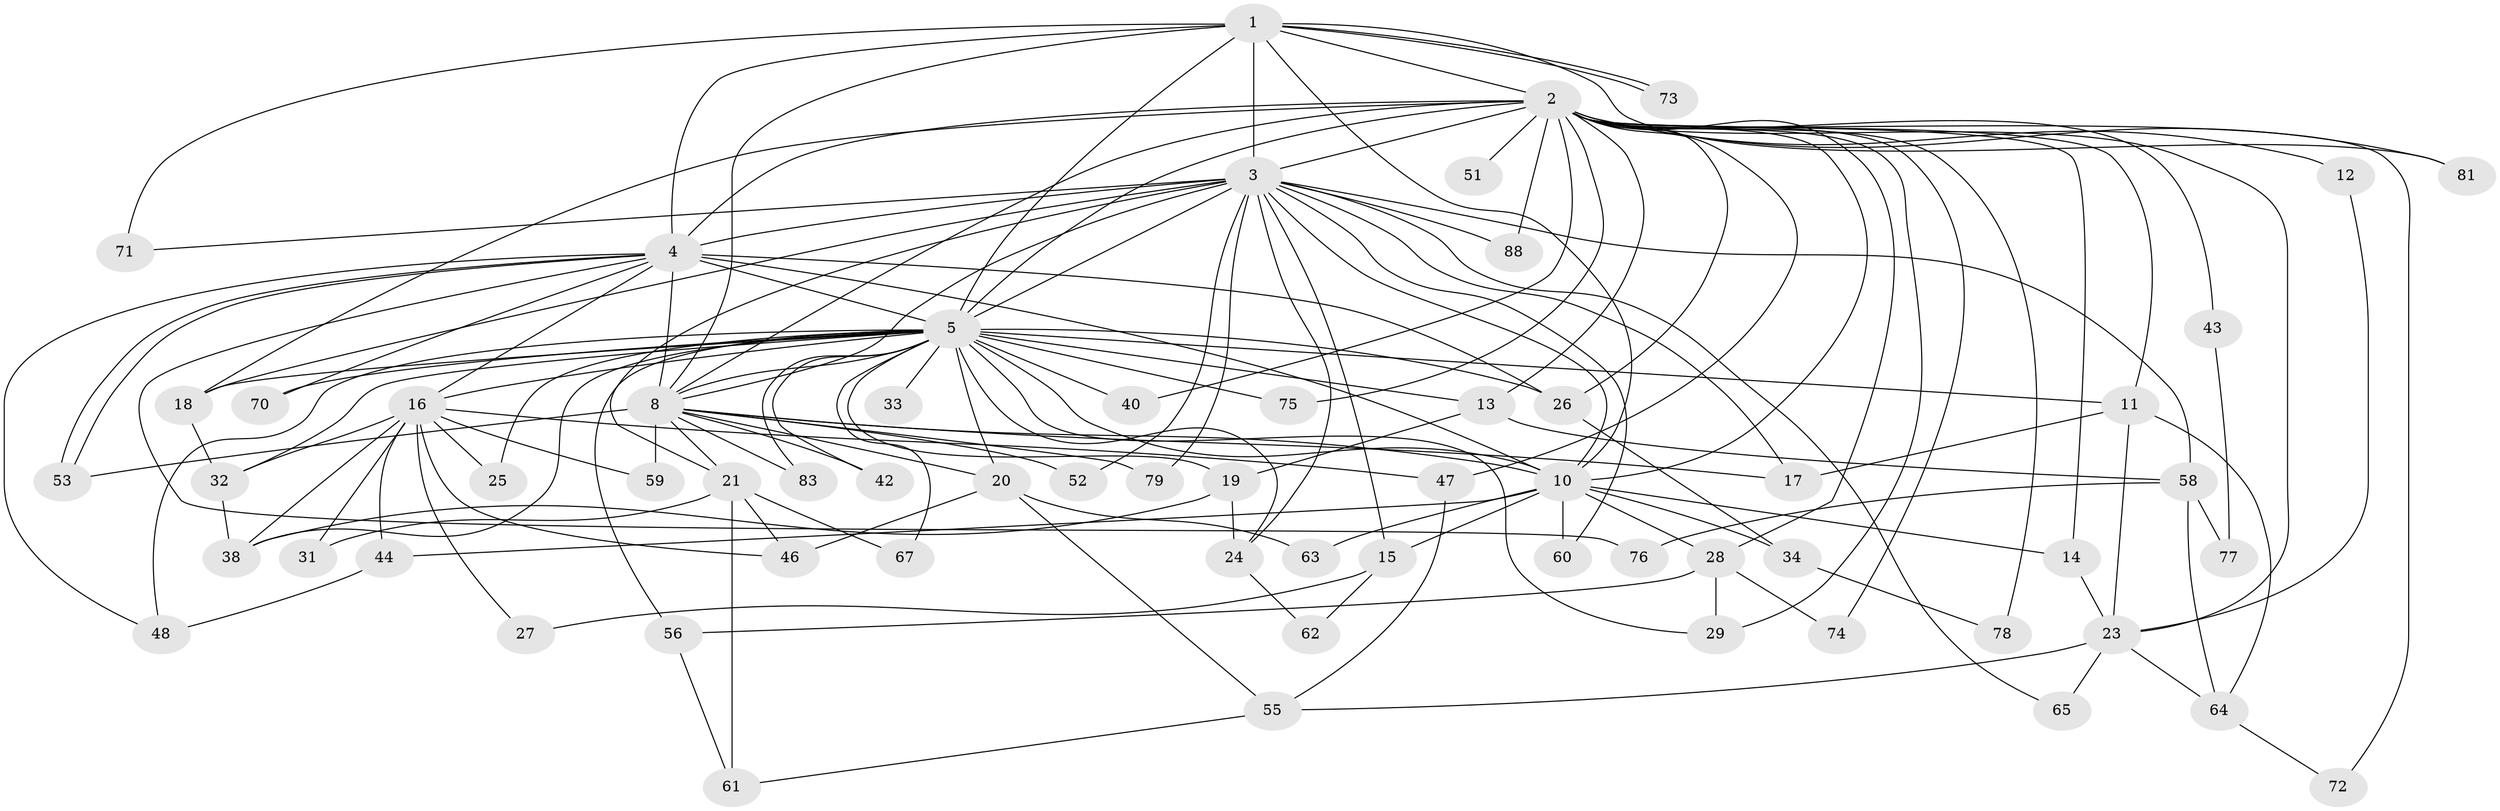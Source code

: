 // original degree distribution, {14: 0.022727272727272728, 13: 0.011363636363636364, 17: 0.022727272727272728, 26: 0.022727272727272728, 18: 0.03409090909090909, 5: 0.06818181818181818, 3: 0.20454545454545456, 4: 0.11363636363636363, 11: 0.011363636363636364, 2: 0.48863636363636365}
// Generated by graph-tools (version 1.1) at 2025/11/02/27/25 16:11:04]
// undirected, 64 vertices, 147 edges
graph export_dot {
graph [start="1"]
  node [color=gray90,style=filled];
  1 [super="+36"];
  2 [super="+7"];
  3 [super="+9"];
  4 [super="+85"];
  5 [super="+6"];
  8 [super="+87"];
  10 [super="+86"];
  11 [super="+22"];
  12;
  13;
  14 [super="+57"];
  15 [super="+68"];
  16 [super="+45"];
  17;
  18 [super="+49"];
  19 [super="+41"];
  20 [super="+35"];
  21 [super="+54"];
  23 [super="+30"];
  24 [super="+39"];
  25;
  26 [super="+50"];
  27;
  28;
  29 [super="+37"];
  31;
  32 [super="+69"];
  33;
  34;
  38;
  40;
  42;
  43;
  44;
  46;
  47;
  48 [super="+82"];
  51;
  52;
  53;
  55 [super="+84"];
  56 [super="+80"];
  58 [super="+66"];
  59;
  60;
  61;
  62;
  63;
  64;
  65;
  67;
  70;
  71;
  72;
  73;
  74;
  75;
  76;
  77;
  78;
  79;
  81;
  83;
  88;
  1 -- 2 [weight=2];
  1 -- 3 [weight=3];
  1 -- 4;
  1 -- 5 [weight=2];
  1 -- 8;
  1 -- 10;
  1 -- 71;
  1 -- 73;
  1 -- 73;
  1 -- 81;
  2 -- 3 [weight=4];
  2 -- 4 [weight=2];
  2 -- 5 [weight=4];
  2 -- 8 [weight=2];
  2 -- 10 [weight=2];
  2 -- 11;
  2 -- 12 [weight=2];
  2 -- 23;
  2 -- 40;
  2 -- 72;
  2 -- 13;
  2 -- 14;
  2 -- 74;
  2 -- 75;
  2 -- 78;
  2 -- 81;
  2 -- 88;
  2 -- 28;
  2 -- 29;
  2 -- 43;
  2 -- 47;
  2 -- 51;
  2 -- 18;
  2 -- 26;
  3 -- 4 [weight=2];
  3 -- 5 [weight=4];
  3 -- 8 [weight=2];
  3 -- 10 [weight=2];
  3 -- 21;
  3 -- 52;
  3 -- 58;
  3 -- 71;
  3 -- 65;
  3 -- 15;
  3 -- 79;
  3 -- 17;
  3 -- 18;
  3 -- 24;
  3 -- 88;
  3 -- 60;
  4 -- 5 [weight=3];
  4 -- 8;
  4 -- 10;
  4 -- 16;
  4 -- 26;
  4 -- 53;
  4 -- 53;
  4 -- 70;
  4 -- 76;
  4 -- 48;
  5 -- 8 [weight=2];
  5 -- 10 [weight=3];
  5 -- 20 [weight=2];
  5 -- 26;
  5 -- 29;
  5 -- 33 [weight=2];
  5 -- 38;
  5 -- 48;
  5 -- 67;
  5 -- 70;
  5 -- 11;
  5 -- 75;
  5 -- 13;
  5 -- 16;
  5 -- 18;
  5 -- 19;
  5 -- 83;
  5 -- 24;
  5 -- 25;
  5 -- 32;
  5 -- 40;
  5 -- 42;
  5 -- 56;
  8 -- 10;
  8 -- 17;
  8 -- 21;
  8 -- 42;
  8 -- 52;
  8 -- 59;
  8 -- 79;
  8 -- 83;
  8 -- 53;
  8 -- 20;
  10 -- 14;
  10 -- 15 [weight=2];
  10 -- 28;
  10 -- 34;
  10 -- 44;
  10 -- 60;
  10 -- 63;
  11 -- 64;
  11 -- 23;
  11 -- 17;
  12 -- 23;
  13 -- 19;
  13 -- 58;
  14 -- 23;
  15 -- 27;
  15 -- 62;
  16 -- 25;
  16 -- 27;
  16 -- 31;
  16 -- 32;
  16 -- 44;
  16 -- 46;
  16 -- 47;
  16 -- 59;
  16 -- 38;
  18 -- 32;
  19 -- 24;
  19 -- 38;
  20 -- 55;
  20 -- 46;
  20 -- 63;
  21 -- 31;
  21 -- 67;
  21 -- 61;
  21 -- 46;
  23 -- 64;
  23 -- 65;
  23 -- 55;
  24 -- 62;
  26 -- 34;
  28 -- 56;
  28 -- 74;
  28 -- 29;
  32 -- 38;
  34 -- 78;
  43 -- 77;
  44 -- 48;
  47 -- 55;
  55 -- 61;
  56 -- 61;
  58 -- 76;
  58 -- 64;
  58 -- 77;
  64 -- 72;
}
